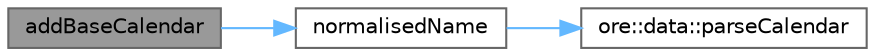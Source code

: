 digraph "addBaseCalendar"
{
 // INTERACTIVE_SVG=YES
 // LATEX_PDF_SIZE
  bgcolor="transparent";
  edge [fontname=Helvetica,fontsize=10,labelfontname=Helvetica,labelfontsize=10];
  node [fontname=Helvetica,fontsize=10,shape=box,height=0.2,width=0.4];
  rankdir="LR";
  Node1 [label="addBaseCalendar",height=0.2,width=0.4,color="gray40", fillcolor="grey60", style="filled", fontcolor="black",tooltip="This method adds s as a base calendar for cal name."];
  Node1 -> Node2 [color="steelblue1",style="solid"];
  Node2 [label="normalisedName",height=0.2,width=0.4,color="grey40", fillcolor="white", style="filled",URL="$classore_1_1data_1_1_calendar_adjustment_config.html#a6f90a7ad2494cb6396c619700af2f471",tooltip=" "];
  Node2 -> Node3 [color="steelblue1",style="solid"];
  Node3 [label="ore::data::parseCalendar",height=0.2,width=0.4,color="grey40", fillcolor="white", style="filled",URL="$group__utilities.html#ga0f72d6fcccae10a674bdcd5095200f14",tooltip="Convert text to QuantLib::Calendar."];
}
